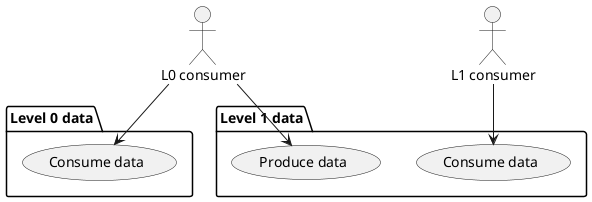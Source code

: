 @startuml

package "Level 0 data" as L0 {
  (Consume data) as (CD0)
}

package "Level 1 data" as L1 {
  (Produce data) as (PD1)
  (Consume data) as (CD1)
}

actor "L0 consumer" as L0C
actor "L1 consumer" as L1C

L0C --> (CD0)
L0C --> (PD1)
L1C --> (CD1)

@enduml
